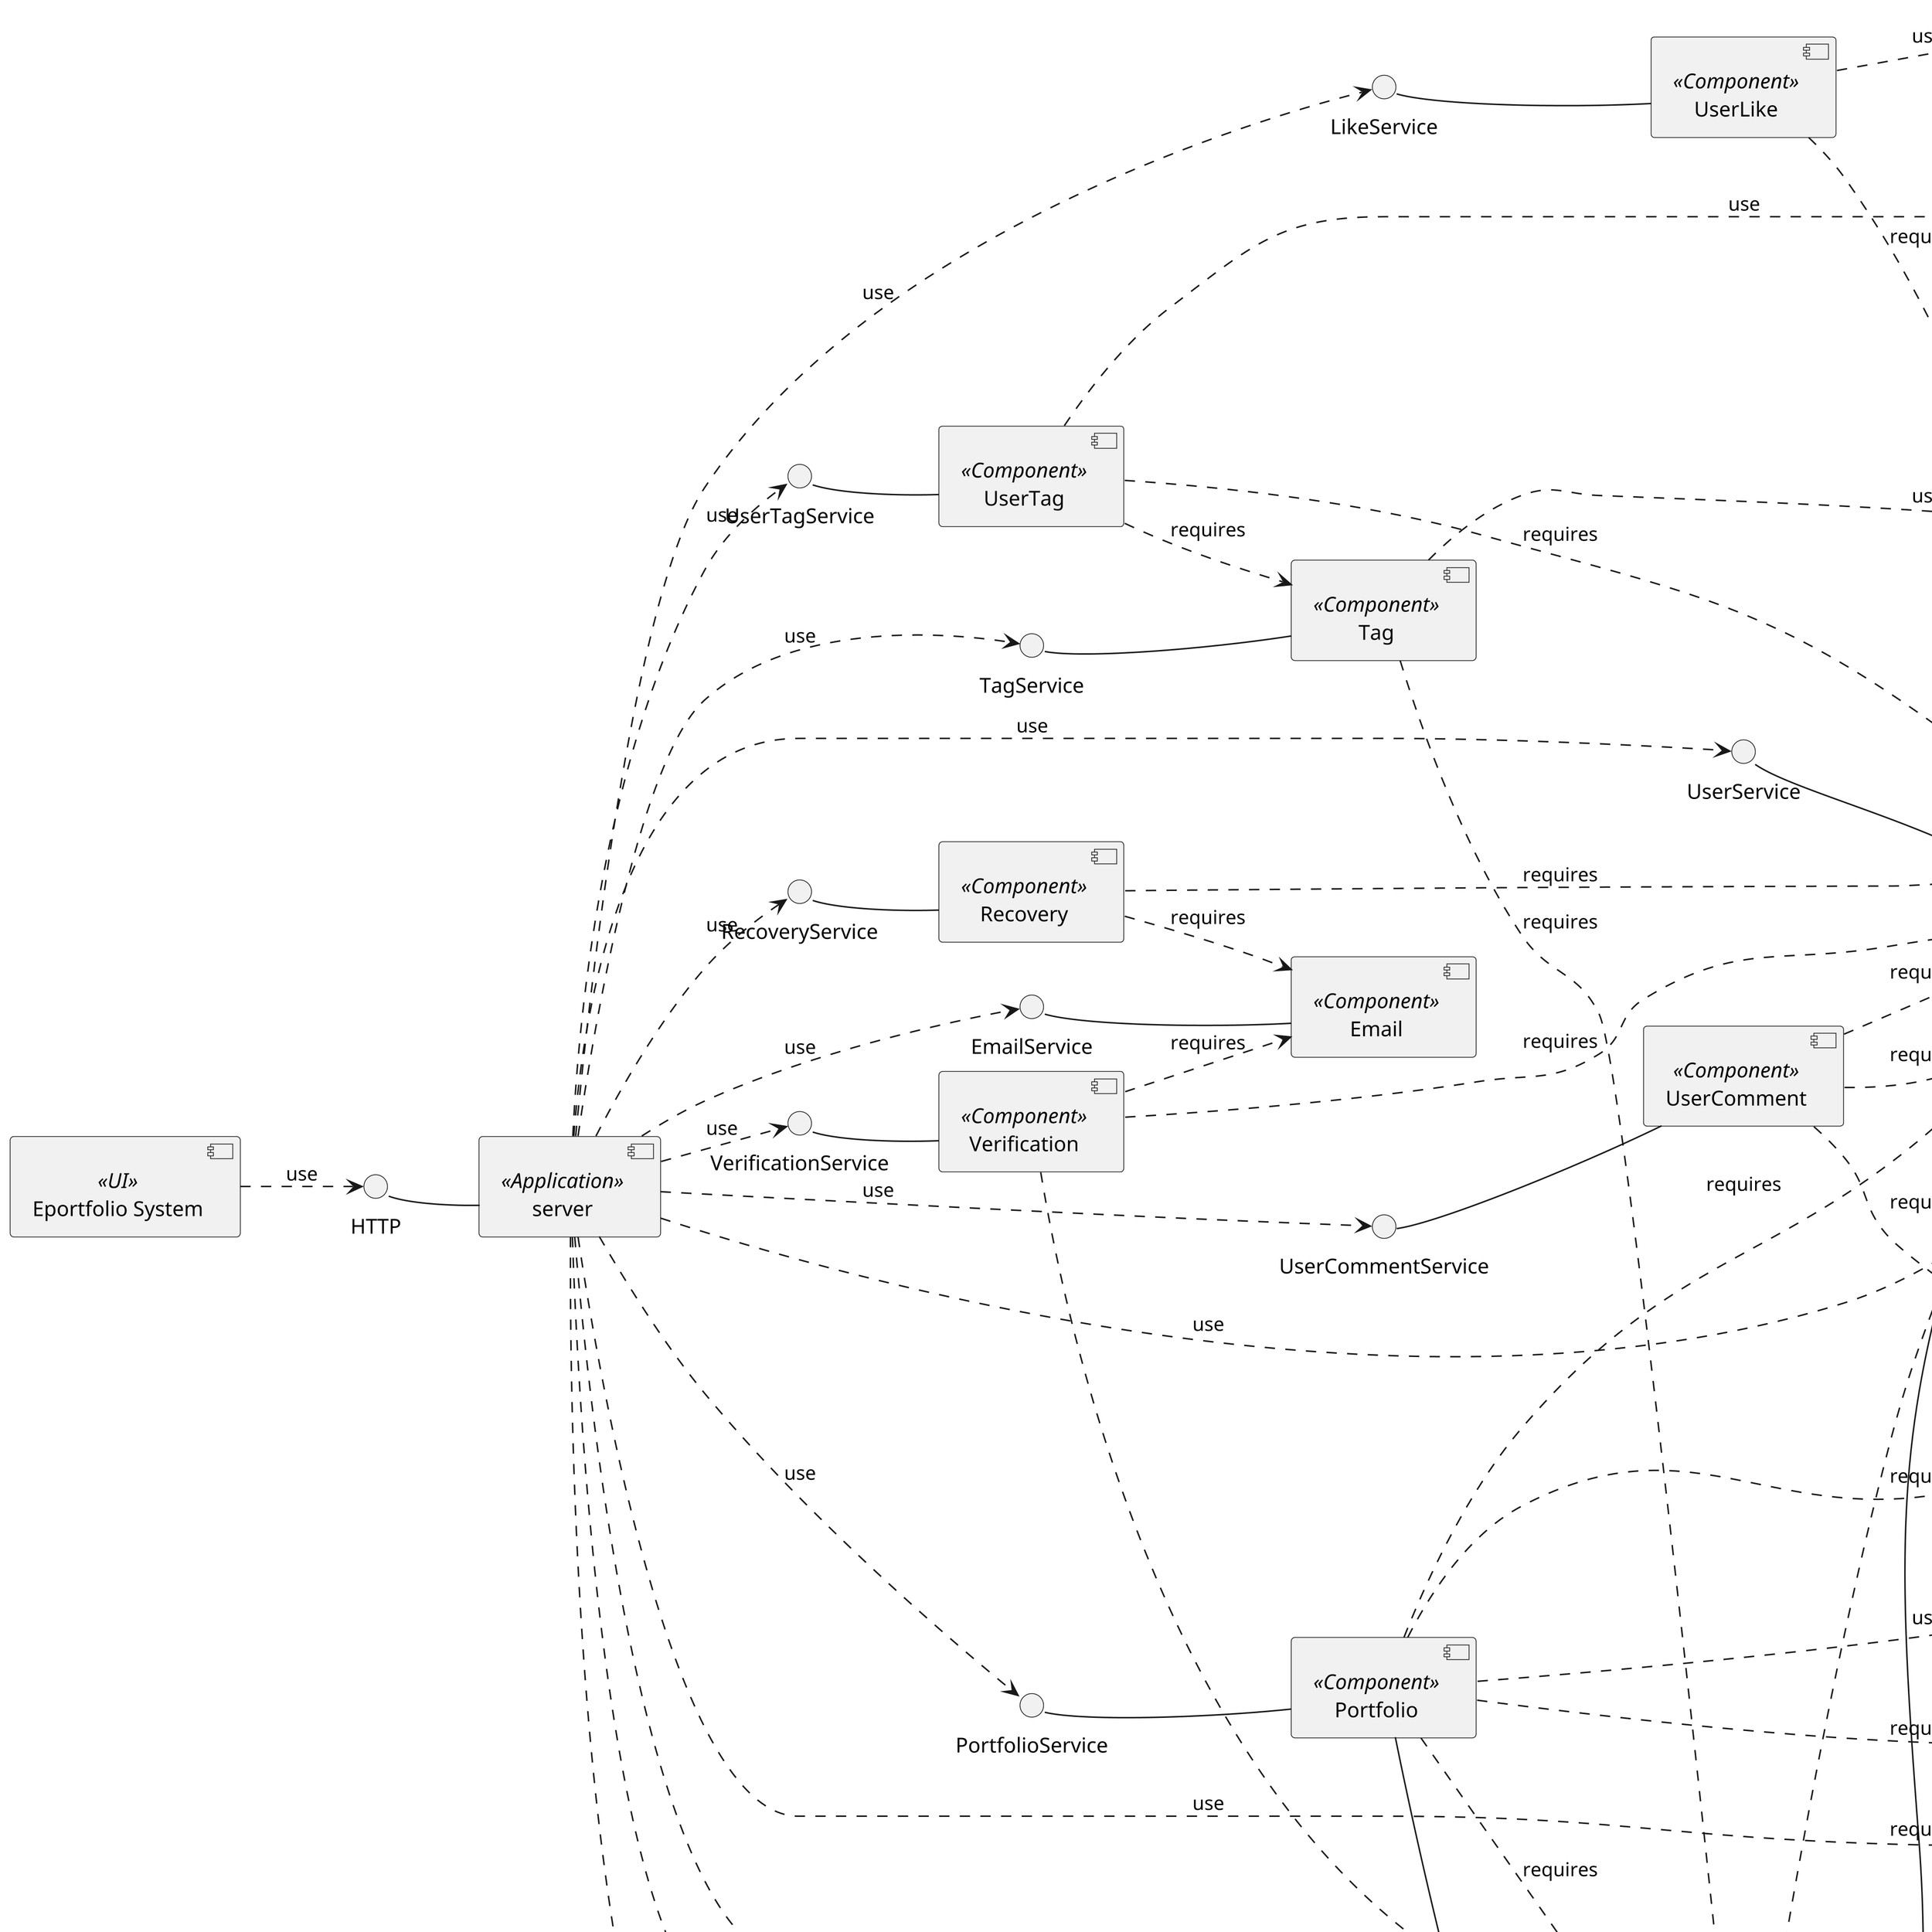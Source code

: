 @startuml
left to right direction
skinparam dpi 300
'skinparam linetype polyline
'skinparam linetype ortho

component "Eportfolio System" <<UI>> as es
component server <<Application>>

component UserLikeRepository <<Repository>>
component UserRepository <<Repository>>
UserLikeRepository -[hidden]-> UserRepository
component UserTagRepository <<Repository>>
UserRepository -[hidden]> UserTagRepository

component TagRepository <<Repository>>
UserTagRepository -[hidden]> TagRepository

component PortfolioRepository <<Repository>>
TagRepository -[hidden]> PortfolioRepository

component UserFollowRepository <<Repository>>
PortfolioRepository -[hidden]> UserFollowRepository

component UserCommentRepository <<Repository>>
UserFollowRepository -[hidden]> UserCommentRepository

component TemplateRepository <<Repository>>
UserCommentRepository -[hidden]> TemplateRepository

component VerificationRepository <<Repository>>
TemplateRepository -[hidden]> VerificationRepository

component ActivityRepository <<Repository>>
VerificationRepository -[hidden]> ActivityRepository

component FeedHistoryRepository <<Repository>>
ActivityRepository -[hidden]> FeedHistoryRepository


() HTTP
es ..> HTTP: use
HTTP - server
HTTP -[hidden]-> server

component User <<Component>>
() UserService
UserService - User
UserService -[hidden]-> User
server ..> UserService: use

() IUserRepository
IUserRepository - UserRepository
IUserRepository -[hidden]-> UserRepository
User ..> IUserRepository: use


component UserLike <<Component>>
() LikeService
LikeService - UserLike
LikeService -[hidden]-> UserLike
server ..> LikeService: use

() IUserLikeRepository
IUserLikeRepository - UserLikeRepository
IUserLikeRepository -[hidden]-> UserLikeRepository
UserLike ..> IUserLikeRepository: use


component Tag <<Component>>
() TagService
TagService - Tag
TagService -[hidden]-> Tag
server ..> TagService: use

() ITagRepository
ITagRepository - TagRepository
ITagRepository -[hidden]-> TagRepository
Tag ..> ITagRepository: use


component UserTag <<Component>>
() UserTagService
UserTagService - UserTag
UserTagService -[hidden]-> UserTag
server ..> UserTagService: use

() IUserTagRepository
IUserTagRepository - UserTagRepository
IUserTagRepository -[hidden]-> UserTagRepository
UserTag ..> IUserTagRepository: use

component Portfolio <<Component>>
() PortfolioService
PortfolioService - Portfolio
PortfolioService -[hidden]-> Portfolio
server ..> PortfolioService: use

() IPortfolioRepository
IPortfolioRepository - PortfolioRepository
IPortfolioRepository -[hidden]-> PortfolioRepository
Portfolio ..> IPortfolioRepository: use

component UserFollow <<Component>>
() UserFollowService
UserFollowService - UserFollow
UserFollowService -[hidden]-> UserFollow
server ..> UserFollowService: use

() IUserFollowRepository
IUserFollowRepository - UserFollowRepository
IUserFollowRepository -[hidden]-> UserFollowRepository
UserFollow ..> IUserFollowRepository: use

component UserComment <<Component>>
() UserCommentService
UserCommentService - UserComment
UserCommentService -[hidden]-> UserComment
server ..> UserCommentService: use

() IUserCommentRepository
IUserCommentRepository - UserCommentRepository
IUserCommentRepository -[hidden]-> UserCommentRepository
UserComment ..> IUserCommentRepository: use

component Template <<Component>>
() TemplateService
TemplateService - Template
TemplateService -[hidden]-> Template
server ..> TemplateService: use

() ITemplateRepository
ITemplateRepository - TemplateRepository
ITemplateRepository -[hidden]-> TemplateRepository
Template ..> ITemplateRepository: use

component Verification <<Component>>
() VerificationService
VerificationService - Verification
VerificationService -[hidden]-> Verification
server ..> VerificationService: use

() IVerificationRepository
IVerificationRepository - VerificationRepository
IVerificationRepository -[hidden]-> VerificationRepository
Verification ..> IVerificationRepository: use

component Storage <<Component>>
() AzureStorageService
AzureStorageService - Storage
AzureStorageService -[hidden]-> Storage
server ..> AzureStorageService: use

component Activity <<Component>>
() ActivityService
ActivityService - Activity
ActivityService -[hidden]-> Activity
server ..> ActivityService: use

() IActivityRepository
IActivityRepository - ActivityRepository
IActivityRepository -[hidden]-> ActivityRepository
Activity ..> IActivityRepository: use

component FeedHistory <<Component>>
() FeedHistoryService
FeedHistoryService - FeedHistory
FeedHistoryService -[hidden]-> FeedHistory
server ..> FeedHistoryService: use

component Recovery <<Component>>
() RecoveryService
RecoveryService - Recovery
RecoveryService -[hidden]-> Recovery
server ..> RecoveryService: use

() IFeedHistoryRepository
FeedHistory - IFeedHistoryRepository
FeedHistory -[hidden]-> IFeedHistoryRepository
IFeedHistoryRepository ..> FeedHistoryRepository: use

component Persistence <<Infrastructure>>
() MongoRepository
ActivityRepository -[hidden]---> Persistence
MongoRepository - Persistence

component Cache <<Infrastructure>>
Cache -[hidden]-> Persistence
Persistence -[hidden]-> MongoRepository
User - Cache: "requires"
Portfolio - Cache: "requires"



FeedHistoryRepository ..> MongoRepository: use
ActivityRepository ..> MongoRepository: use
VerificationRepository ..> MongoRepository: use
UserCommentRepository ..> MongoRepository: use
UserFollowRepository ..> MongoRepository: use
PortfolioRepository ..> MongoRepository: use
TagRepository ..> MongoRepository: use
UserLikeRepository ..> MongoRepository: use
UserRepository ..> MongoRepository: use
TemplateRepository ..> MongoRepository: use

Template -[hidden]> TemplateRepository
Activity -[hidden]> ActivityRepository
UserFollow -[hidden]> UserFollowRepository
UserLike -[hidden]> UserLikeRepository
User -[hidden]> UserRepository
UserComment -[hidden]> UserCommentRepository
Tag -[hidden]> TagRepository
UserTag -[hidden]> UserTagRepository
Portfolio -[hidden]> PortfolioRepository



component Email <<Component>>
() EmailService
EmailService - Email
EmailService -[hidden]-> Email
server ..> EmailService: use

UserFollow ..> User : "requires"
UserLike ..> User : "requires"
UserComment ..> User : "requires"
Activity ..> User : "requires"
Activity ..> FeedHistory : "requires"
Portfolio ..> User: "requires"
Portfolio ..> UserFollow: "requires"
Portfolio ..> Activity: "requires"
Portfolio ..> Storage: "requires"
Recovery ..> User: "requires"
Recovery ..> Email: "requires"
Tag ..> Activity: "requires"
UserComment ..> User: "requires"
User ..> Storage: "requires"
User ..> UserFollow: "requires"
UserTag ..> Tag: "requires"
UserTag ..> User: "requires"
Verification ..> User: "requires"
Verification ..> Email: "requires"

component BlobClient <<Infrastructure>>
BlobClient -[hidden]-> MongoRepository
Storage ..> BlobClient: use

@enduml